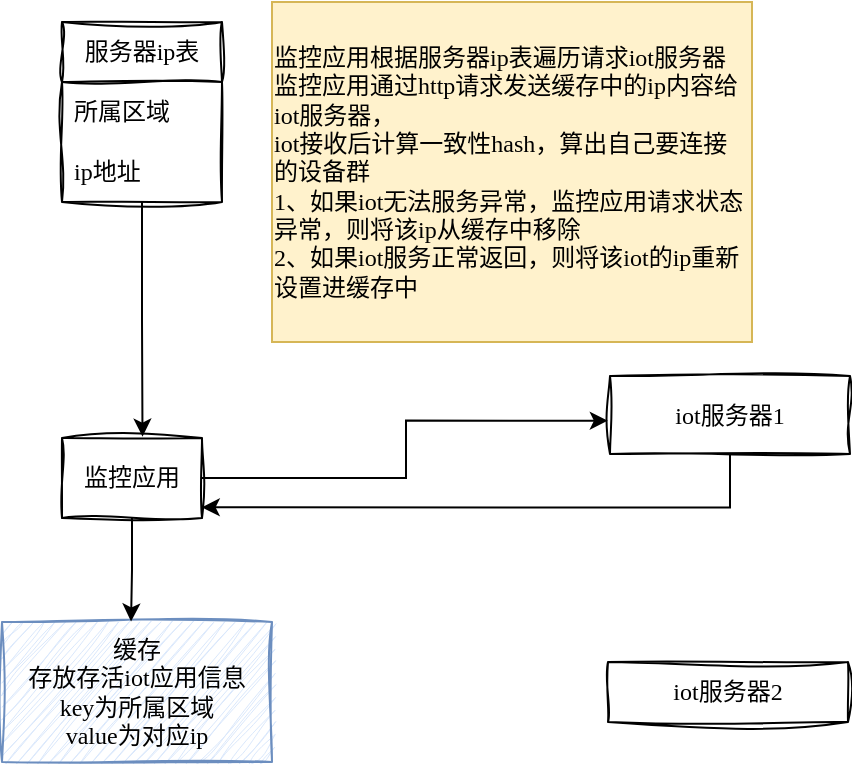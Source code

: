 <mxfile version="22.1.11" type="github">
  <diagram name="第 1 页" id="AN6ldcmXwKZ_Ya7eOYBY">
    <mxGraphModel dx="1510" dy="355" grid="1" gridSize="10" guides="1" tooltips="1" connect="1" arrows="1" fold="1" page="1" pageScale="1" pageWidth="827" pageHeight="1169" math="0" shadow="0">
      <root>
        <mxCell id="0" />
        <mxCell id="1" parent="0" />
        <mxCell id="nrm_QGzcfDuFEVkFxr-K-1" value="&lt;font face=&quot;ZCOOL KuaiLe&quot; data-font-src=&quot;https://fonts.googleapis.com/css?family=ZCOOL+KuaiLe&quot;&gt;监控应用&lt;/font&gt;" style="rounded=0;whiteSpace=wrap;html=1;sketch=1;curveFitting=1;jiggle=2;fontFamily= ZCOOL KuaiLe;fontSource=https%3A%2F%2Ffonts.googleapis.com%2Fcss%3Ffamily%3D%2BZCOOL%2BKuaiLe;" parent="1" vertex="1">
          <mxGeometry x="20" y="258" width="70" height="40" as="geometry" />
        </mxCell>
        <mxCell id="nrm_QGzcfDuFEVkFxr-K-2" value="&lt;font data-font-src=&quot;https://fonts.googleapis.com/css?family=ZCOOL+KuaiLe&quot;&gt;服务器ip表&lt;/font&gt;" style="swimlane;fontStyle=0;childLayout=stackLayout;horizontal=1;startSize=30;horizontalStack=0;resizeParent=1;resizeParentMax=0;resizeLast=0;collapsible=1;marginBottom=0;whiteSpace=wrap;html=1;sketch=1;curveFitting=1;jiggle=2;fontFamily=ZCOOL KuaiLe;fontSource=https%3A%2F%2Ffonts.googleapis.com%2Fcss%3Ffamily%3DZCOOL%2BKuaiLe;" parent="1" vertex="1">
          <mxGeometry x="20" y="50" width="80" height="90" as="geometry" />
        </mxCell>
        <mxCell id="nrm_QGzcfDuFEVkFxr-K-3" value="&lt;font face=&quot;ZCOOL KuaiLe&quot; data-font-src=&quot;https://fonts.googleapis.com/css?family=+ZCOOL+KuaiLe&quot;&gt;所属区域&lt;/font&gt;" style="text;strokeColor=none;fillColor=none;align=left;verticalAlign=middle;spacingLeft=4;spacingRight=4;overflow=hidden;points=[[0,0.5],[1,0.5]];portConstraint=eastwest;rotatable=0;whiteSpace=wrap;html=1;" parent="nrm_QGzcfDuFEVkFxr-K-2" vertex="1">
          <mxGeometry y="30" width="80" height="30" as="geometry" />
        </mxCell>
        <mxCell id="nrm_QGzcfDuFEVkFxr-K-4" value="&lt;font data-font-src=&quot;https://fonts.googleapis.com/css?family=ZCOOL+KuaiLe&quot; face=&quot;ZCOOL KuaiLe&quot;&gt;ip地址&lt;/font&gt;" style="text;strokeColor=none;fillColor=none;align=left;verticalAlign=middle;spacingLeft=4;spacingRight=4;overflow=hidden;points=[[0,0.5],[1,0.5]];portConstraint=eastwest;rotatable=0;whiteSpace=wrap;html=1;" parent="nrm_QGzcfDuFEVkFxr-K-2" vertex="1">
          <mxGeometry y="60" width="80" height="30" as="geometry" />
        </mxCell>
        <mxCell id="nrm_QGzcfDuFEVkFxr-K-6" value="&lt;font face=&quot;ZCOOL KuaiLe&quot;&gt;缓存&lt;br&gt;存放存活iot应用信息&lt;br&gt;key为所属区域&lt;br&gt;value为对应ip&lt;br&gt;&lt;/font&gt;" style="rounded=0;whiteSpace=wrap;html=1;sketch=1;curveFitting=1;jiggle=2;fillColor=#dae8fc;strokeColor=#6c8ebf;" parent="1" vertex="1">
          <mxGeometry x="-10" y="350" width="135" height="70" as="geometry" />
        </mxCell>
        <mxCell id="nrm_QGzcfDuFEVkFxr-K-7" value="&lt;font data-font-src=&quot;https://fonts.googleapis.com/css?family=+ZCOOL+KuaiLe&quot; face=&quot;ZCOOL KuaiLe&quot;&gt;iot服务器1&lt;/font&gt;" style="rounded=0;whiteSpace=wrap;html=1;sketch=1;curveFitting=1;jiggle=2;" parent="1" vertex="1">
          <mxGeometry x="294" y="227" width="120" height="39" as="geometry" />
        </mxCell>
        <mxCell id="nrm_QGzcfDuFEVkFxr-K-8" value="&lt;font data-font-src=&quot;https://fonts.googleapis.com/css?family=ZCOOL+KuaiLe&quot; face=&quot;ZCOOL KuaiLe&quot;&gt;iot服务器2&lt;/font&gt;" style="rounded=0;whiteSpace=wrap;html=1;sketch=1;curveFitting=1;jiggle=2;" parent="1" vertex="1">
          <mxGeometry x="293" y="370" width="120" height="30" as="geometry" />
        </mxCell>
        <mxCell id="nrm_QGzcfDuFEVkFxr-K-19" style="edgeStyle=orthogonalEdgeStyle;rounded=0;orthogonalLoop=1;jettySize=auto;html=1;entryX=-0.009;entryY=0.573;entryDx=0;entryDy=0;entryPerimeter=0;" parent="1" source="nrm_QGzcfDuFEVkFxr-K-1" target="nrm_QGzcfDuFEVkFxr-K-7" edge="1">
          <mxGeometry relative="1" as="geometry" />
        </mxCell>
        <mxCell id="nrm_QGzcfDuFEVkFxr-K-20" style="edgeStyle=orthogonalEdgeStyle;rounded=0;orthogonalLoop=1;jettySize=auto;html=1;exitX=0.5;exitY=1;exitDx=0;exitDy=0;entryX=0.998;entryY=0.867;entryDx=0;entryDy=0;entryPerimeter=0;" parent="1" source="nrm_QGzcfDuFEVkFxr-K-7" target="nrm_QGzcfDuFEVkFxr-K-1" edge="1">
          <mxGeometry relative="1" as="geometry" />
        </mxCell>
        <mxCell id="ucSmqAR6NVpOnke9nggz-1" style="edgeStyle=orthogonalEdgeStyle;rounded=0;orthogonalLoop=1;jettySize=auto;html=1;entryX=0.575;entryY=-0.017;entryDx=0;entryDy=0;entryPerimeter=0;" edge="1" parent="1" source="nrm_QGzcfDuFEVkFxr-K-2" target="nrm_QGzcfDuFEVkFxr-K-1">
          <mxGeometry relative="1" as="geometry" />
        </mxCell>
        <mxCell id="ucSmqAR6NVpOnke9nggz-2" style="edgeStyle=orthogonalEdgeStyle;rounded=0;orthogonalLoop=1;jettySize=auto;html=1;exitX=0.5;exitY=1;exitDx=0;exitDy=0;entryX=0.478;entryY=-0.004;entryDx=0;entryDy=0;entryPerimeter=0;" edge="1" parent="1" source="nrm_QGzcfDuFEVkFxr-K-1" target="nrm_QGzcfDuFEVkFxr-K-6">
          <mxGeometry relative="1" as="geometry" />
        </mxCell>
        <mxCell id="ucSmqAR6NVpOnke9nggz-4" value="&lt;div style=&quot;text-align: left;&quot;&gt;&lt;span style=&quot;font-family: &amp;quot;ZCOOL KuaiLe&amp;quot;; background-color: initial;&quot;&gt;监控应用根据服务器ip表遍历请求iot服务器&lt;/span&gt;&lt;/div&gt;&lt;div style=&quot;text-align: left;&quot;&gt;&lt;span style=&quot;font-family: &amp;quot;ZCOOL KuaiLe&amp;quot;; background-color: initial;&quot;&gt;监控应用通过http请求发送缓存中的ip内容给iot服务器，&lt;/span&gt;&lt;/div&gt;&lt;font data-font-src=&quot;https://fonts.googleapis.com/css?family=+ZCOOL+KuaiLe&quot; face=&quot;ZCOOL KuaiLe&quot;&gt;&lt;div style=&quot;text-align: left;&quot;&gt;&lt;span style=&quot;background-color: initial;&quot;&gt;iot接收后计算一致性hash，算出自己要连接的设备群&lt;/span&gt;&lt;/div&gt;&lt;div style=&quot;text-align: left;&quot;&gt;&lt;span style=&quot;background-color: initial;&quot;&gt;1、如果iot无法服务异常，监控应用请求状态异常，则将该ip从缓存中移除&lt;/span&gt;&lt;/div&gt;&lt;div style=&quot;text-align: left;&quot;&gt;&lt;span style=&quot;background-color: initial;&quot;&gt;2、如果iot服务正常返回，则将该iot的ip重新设置进缓存中&lt;/span&gt;&lt;/div&gt;&lt;/font&gt;" style="rounded=0;whiteSpace=wrap;html=1;fillColor=#fff2cc;strokeColor=#d6b656;" vertex="1" parent="1">
          <mxGeometry x="125" y="40" width="240" height="170" as="geometry" />
        </mxCell>
      </root>
    </mxGraphModel>
  </diagram>
</mxfile>
